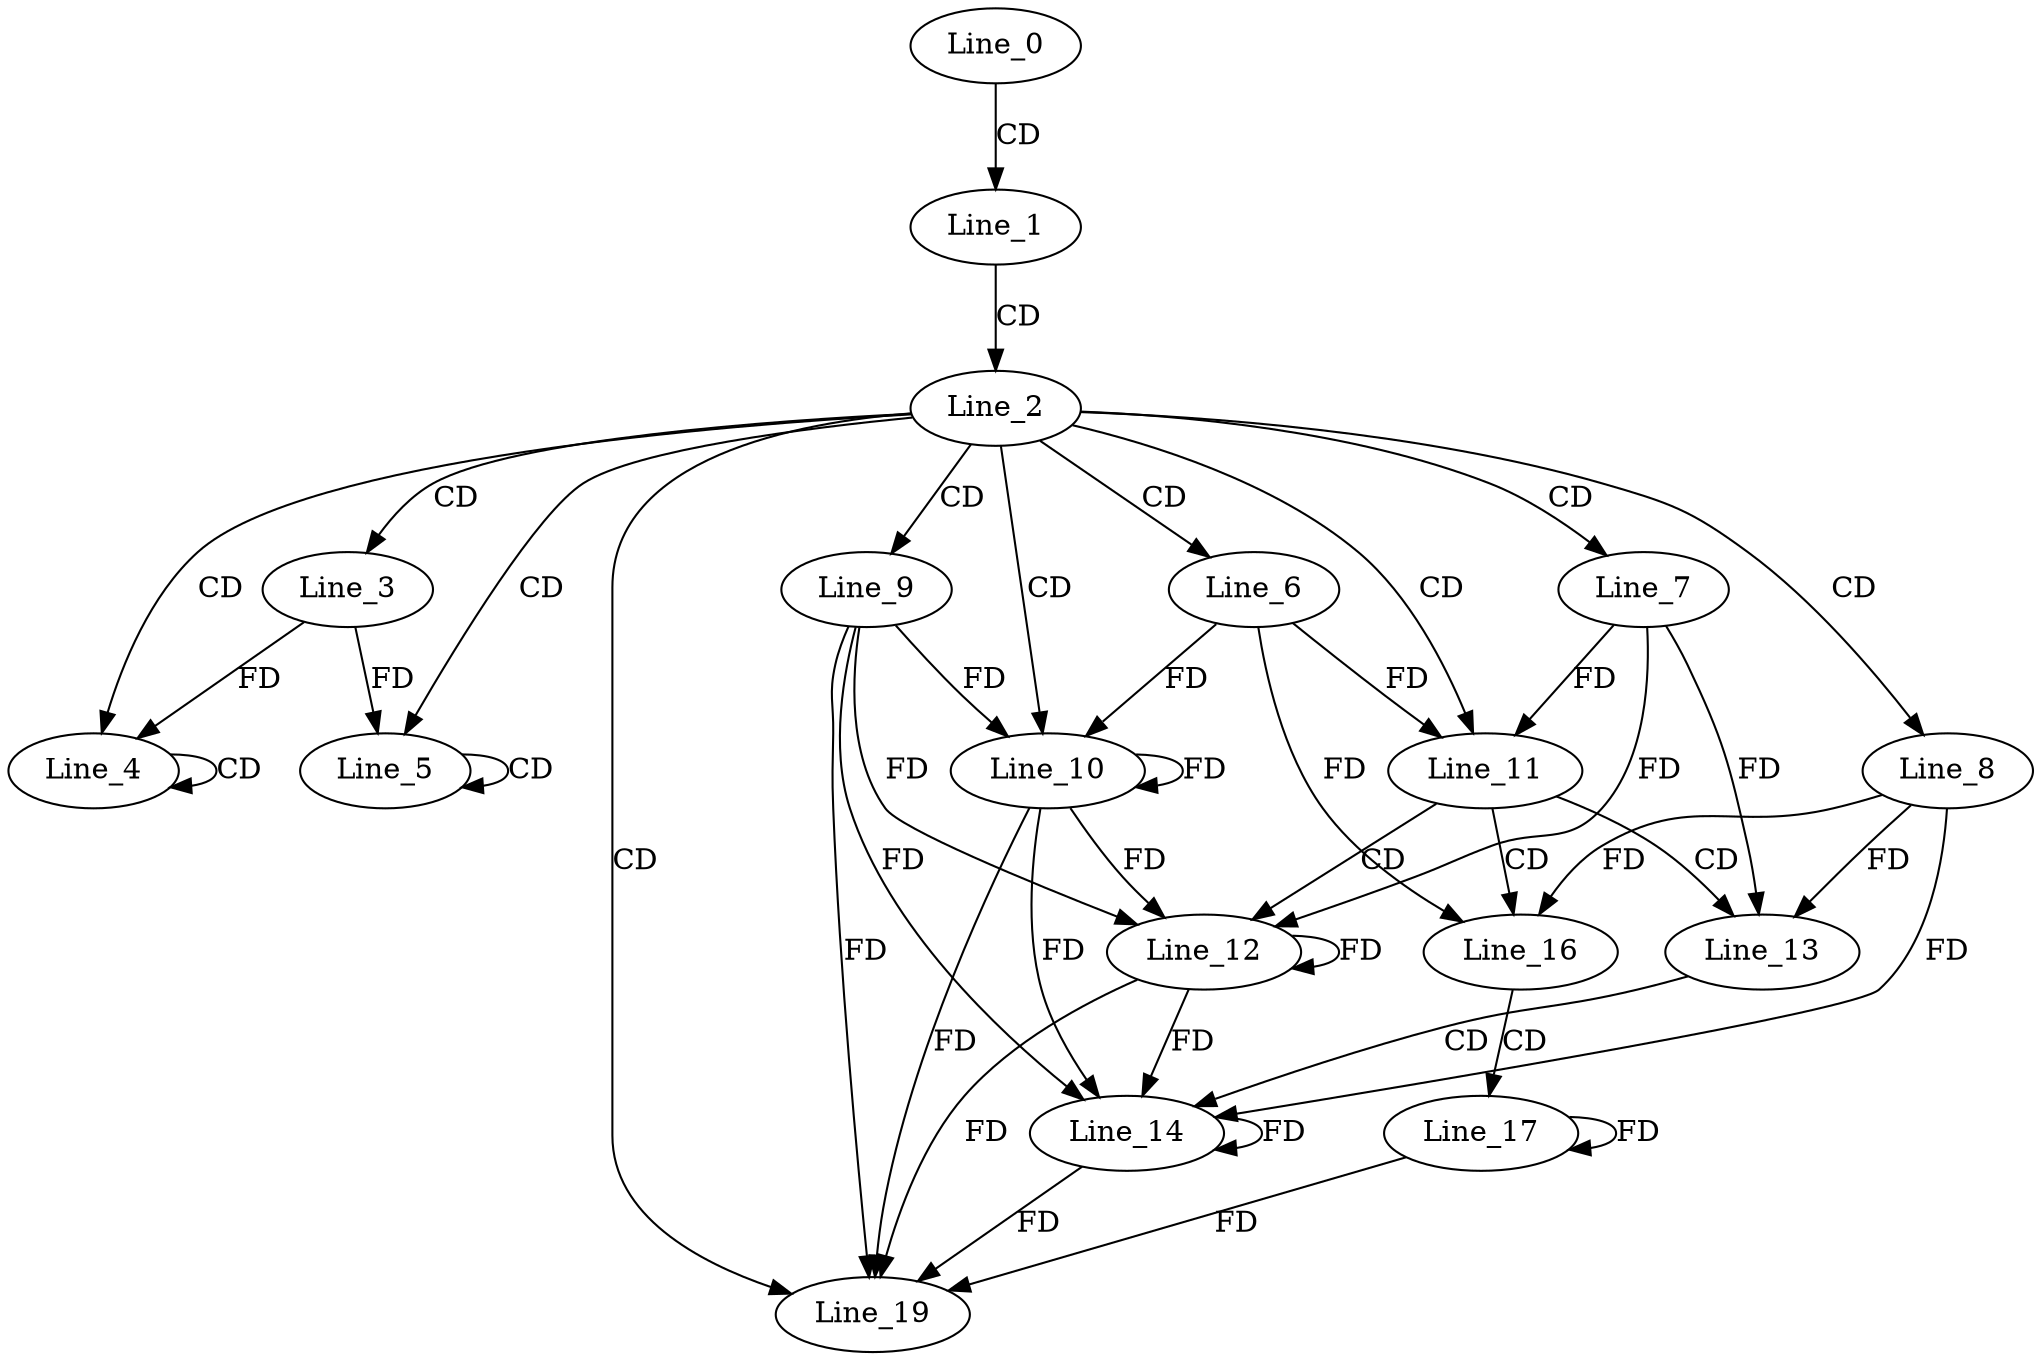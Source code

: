 digraph G {
  Line_0;
  Line_1;
  Line_2;
  Line_3;
  Line_4;
  Line_4;
  Line_5;
  Line_5;
  Line_6;
  Line_7;
  Line_8;
  Line_9;
  Line_10;
  Line_11;
  Line_12;
  Line_13;
  Line_14;
  Line_16;
  Line_17;
  Line_19;
  Line_0 -> Line_1 [ label="CD" ];
  Line_1 -> Line_2 [ label="CD" ];
  Line_2 -> Line_3 [ label="CD" ];
  Line_2 -> Line_4 [ label="CD" ];
  Line_4 -> Line_4 [ label="CD" ];
  Line_3 -> Line_4 [ label="FD" ];
  Line_2 -> Line_5 [ label="CD" ];
  Line_5 -> Line_5 [ label="CD" ];
  Line_3 -> Line_5 [ label="FD" ];
  Line_2 -> Line_6 [ label="CD" ];
  Line_2 -> Line_7 [ label="CD" ];
  Line_2 -> Line_8 [ label="CD" ];
  Line_2 -> Line_9 [ label="CD" ];
  Line_2 -> Line_10 [ label="CD" ];
  Line_9 -> Line_10 [ label="FD" ];
  Line_10 -> Line_10 [ label="FD" ];
  Line_6 -> Line_10 [ label="FD" ];
  Line_2 -> Line_11 [ label="CD" ];
  Line_6 -> Line_11 [ label="FD" ];
  Line_7 -> Line_11 [ label="FD" ];
  Line_11 -> Line_12 [ label="CD" ];
  Line_9 -> Line_12 [ label="FD" ];
  Line_10 -> Line_12 [ label="FD" ];
  Line_12 -> Line_12 [ label="FD" ];
  Line_7 -> Line_12 [ label="FD" ];
  Line_11 -> Line_13 [ label="CD" ];
  Line_7 -> Line_13 [ label="FD" ];
  Line_8 -> Line_13 [ label="FD" ];
  Line_13 -> Line_14 [ label="CD" ];
  Line_9 -> Line_14 [ label="FD" ];
  Line_10 -> Line_14 [ label="FD" ];
  Line_12 -> Line_14 [ label="FD" ];
  Line_14 -> Line_14 [ label="FD" ];
  Line_8 -> Line_14 [ label="FD" ];
  Line_11 -> Line_16 [ label="CD" ];
  Line_6 -> Line_16 [ label="FD" ];
  Line_8 -> Line_16 [ label="FD" ];
  Line_16 -> Line_17 [ label="CD" ];
  Line_17 -> Line_17 [ label="FD" ];
  Line_2 -> Line_19 [ label="CD" ];
  Line_9 -> Line_19 [ label="FD" ];
  Line_10 -> Line_19 [ label="FD" ];
  Line_12 -> Line_19 [ label="FD" ];
  Line_14 -> Line_19 [ label="FD" ];
  Line_17 -> Line_19 [ label="FD" ];
}
